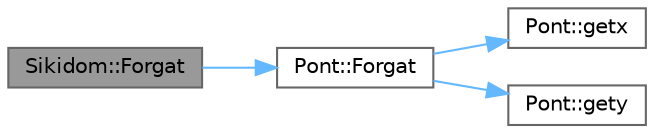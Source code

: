 digraph "Sikidom::Forgat"
{
 // LATEX_PDF_SIZE
  bgcolor="transparent";
  edge [fontname=Helvetica,fontsize=10,labelfontname=Helvetica,labelfontsize=10];
  node [fontname=Helvetica,fontsize=10,shape=box,height=0.2,width=0.4];
  rankdir="LR";
  Node1 [id="Node000001",label="Sikidom::Forgat",height=0.2,width=0.4,color="gray40", fillcolor="grey60", style="filled", fontcolor="black",tooltip="Egy sokszög forgatását teszi lehetővé."];
  Node1 -> Node2 [id="edge4_Node000001_Node000002",color="steelblue1",style="solid",tooltip=" "];
  Node2 [id="Node000002",label="Pont::Forgat",height=0.2,width=0.4,color="grey40", fillcolor="white", style="filled",URL="$class_pont.html#a0398427978c0f4bccc6aaf28d22b20d0",tooltip="Pont osztály forgató metódusa."];
  Node2 -> Node3 [id="edge5_Node000002_Node000003",color="steelblue1",style="solid",tooltip=" "];
  Node3 [id="Node000003",label="Pont::getx",height=0.2,width=0.4,color="grey40", fillcolor="white", style="filled",URL="$class_pont.html#ac29939bcb81bfe2514c9c07358aae198",tooltip="Pont osztály x koordinátájának lekérdezése."];
  Node2 -> Node4 [id="edge6_Node000002_Node000004",color="steelblue1",style="solid",tooltip=" "];
  Node4 [id="Node000004",label="Pont::gety",height=0.2,width=0.4,color="grey40", fillcolor="white", style="filled",URL="$class_pont.html#afd7e7acb77de335b8359a8c2c8ef6f8b",tooltip="Pont osztály y koordinátájának lekérdezése."];
}
